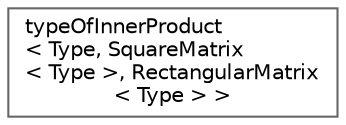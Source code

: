 digraph "Graphical Class Hierarchy"
{
 // LATEX_PDF_SIZE
  bgcolor="transparent";
  edge [fontname=Helvetica,fontsize=10,labelfontname=Helvetica,labelfontsize=10];
  node [fontname=Helvetica,fontsize=10,shape=box,height=0.2,width=0.4];
  rankdir="LR";
  Node0 [id="Node000000",label="typeOfInnerProduct\l\< Type, SquareMatrix\l\< Type \>, RectangularMatrix\l\< Type \> \>",height=0.2,width=0.4,color="grey40", fillcolor="white", style="filled",URL="$classFoam_1_1typeOfInnerProduct_3_01Type_00_01SquareMatrix_3_01Type_01_4_00_01RectangularMatrix_3_01Type_01_4_01_4.html",tooltip=" "];
}
